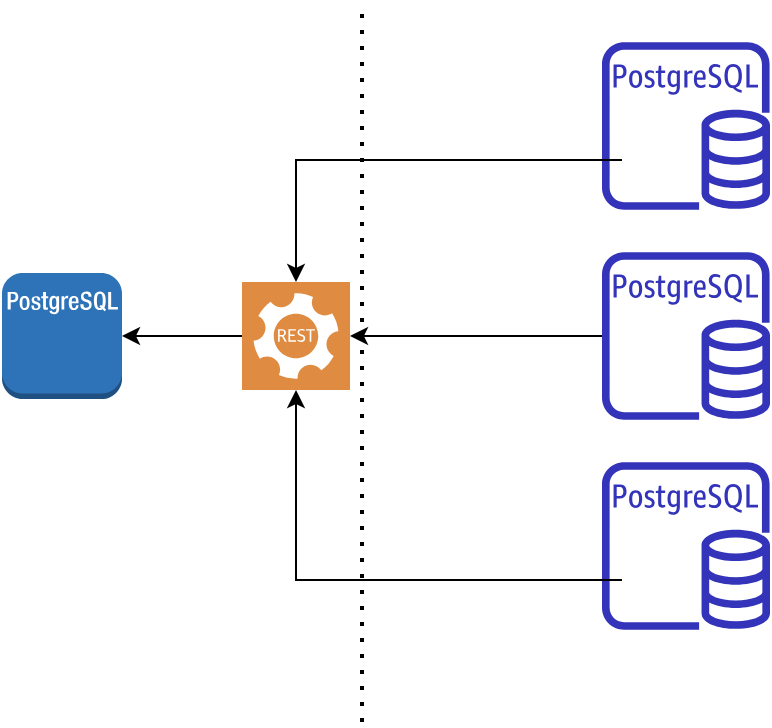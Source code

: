 <mxfile version="14.4.9" type="github"><diagram id="Pe28DnI3vjl9g1rljiI1" name="Page-1"><mxGraphModel dx="670" dy="391" grid="1" gridSize="10" guides="1" tooltips="1" connect="1" arrows="1" fold="1" page="1" pageScale="1" pageWidth="850" pageHeight="1100" math="0" shadow="0"><root><mxCell id="0"/><mxCell id="1" parent="0"/><mxCell id="GxSYJKZSYVQrgIxvNFur-1" value="" style="outlineConnect=0;fontColor=#232F3E;gradientColor=none;fillColor=#3334B9;strokeColor=none;dashed=0;verticalLabelPosition=bottom;verticalAlign=top;align=center;html=1;fontSize=12;fontStyle=0;aspect=fixed;pointerEvents=1;shape=mxgraph.aws4.rds_postgresql_instance;" parent="1" vertex="1"><mxGeometry x="520" y="140" width="84" height="84" as="geometry"/></mxCell><mxCell id="GxSYJKZSYVQrgIxvNFur-2" style="edgeStyle=orthogonalEdgeStyle;rounded=0;orthogonalLoop=1;jettySize=auto;html=1;" parent="1" source="GxSYJKZSYVQrgIxvNFur-3" target="GxSYJKZSYVQrgIxvNFur-13" edge="1"><mxGeometry relative="1" as="geometry"/></mxCell><mxCell id="GxSYJKZSYVQrgIxvNFur-3" value="" style="shape=image;html=1;verticalAlign=top;verticalLabelPosition=bottom;labelBackgroundColor=#ffffff;imageAspect=0;aspect=fixed;image=https://cdn3.iconfinder.com/data/icons/logos-and-brands-adobe/512/267_Python-128.png" parent="1" vertex="1"><mxGeometry x="530" y="180" width="38" height="38" as="geometry"/></mxCell><mxCell id="GxSYJKZSYVQrgIxvNFur-4" style="edgeStyle=orthogonalEdgeStyle;rounded=0;orthogonalLoop=1;jettySize=auto;html=1;" parent="1" source="GxSYJKZSYVQrgIxvNFur-5" target="GxSYJKZSYVQrgIxvNFur-13" edge="1"><mxGeometry relative="1" as="geometry"/></mxCell><mxCell id="GxSYJKZSYVQrgIxvNFur-5" value="" style="outlineConnect=0;fontColor=#232F3E;gradientColor=none;fillColor=#3334B9;strokeColor=none;dashed=0;verticalLabelPosition=bottom;verticalAlign=top;align=center;html=1;fontSize=12;fontStyle=0;aspect=fixed;pointerEvents=1;shape=mxgraph.aws4.rds_postgresql_instance;" parent="1" vertex="1"><mxGeometry x="520" y="245" width="84" height="84" as="geometry"/></mxCell><mxCell id="GxSYJKZSYVQrgIxvNFur-6" value="" style="shape=image;html=1;verticalAlign=top;verticalLabelPosition=bottom;labelBackgroundColor=#ffffff;imageAspect=0;aspect=fixed;image=https://cdn3.iconfinder.com/data/icons/logos-and-brands-adobe/512/267_Python-128.png" parent="1" vertex="1"><mxGeometry x="530" y="285" width="38" height="38" as="geometry"/></mxCell><mxCell id="GxSYJKZSYVQrgIxvNFur-7" value="" style="outlineConnect=0;fontColor=#232F3E;gradientColor=none;fillColor=#3334B9;strokeColor=none;dashed=0;verticalLabelPosition=bottom;verticalAlign=top;align=center;html=1;fontSize=12;fontStyle=0;aspect=fixed;pointerEvents=1;shape=mxgraph.aws4.rds_postgresql_instance;" parent="1" vertex="1"><mxGeometry x="520" y="350" width="84" height="84" as="geometry"/></mxCell><mxCell id="GxSYJKZSYVQrgIxvNFur-8" style="edgeStyle=orthogonalEdgeStyle;rounded=0;orthogonalLoop=1;jettySize=auto;html=1;" parent="1" source="GxSYJKZSYVQrgIxvNFur-9" target="GxSYJKZSYVQrgIxvNFur-13" edge="1"><mxGeometry relative="1" as="geometry"/></mxCell><mxCell id="GxSYJKZSYVQrgIxvNFur-9" value="" style="shape=image;html=1;verticalAlign=top;verticalLabelPosition=bottom;labelBackgroundColor=#ffffff;imageAspect=0;aspect=fixed;image=https://cdn3.iconfinder.com/data/icons/logos-and-brands-adobe/512/267_Python-128.png" parent="1" vertex="1"><mxGeometry x="530" y="390" width="38" height="38" as="geometry"/></mxCell><mxCell id="GxSYJKZSYVQrgIxvNFur-10" value="" style="endArrow=none;dashed=1;html=1;dashPattern=1 3;strokeWidth=2;" parent="1" edge="1"><mxGeometry width="50" height="50" relative="1" as="geometry"><mxPoint x="400" y="480" as="sourcePoint"/><mxPoint x="400" y="120" as="targetPoint"/></mxGeometry></mxCell><mxCell id="GxSYJKZSYVQrgIxvNFur-11" value="" style="outlineConnect=0;dashed=0;verticalLabelPosition=bottom;verticalAlign=top;align=center;html=1;shape=mxgraph.aws3.postgre_sql_instance;fillColor=#2E73B8;gradientColor=none;" parent="1" vertex="1"><mxGeometry x="220" y="255.5" width="60" height="63" as="geometry"/></mxCell><mxCell id="GxSYJKZSYVQrgIxvNFur-12" style="edgeStyle=orthogonalEdgeStyle;rounded=0;orthogonalLoop=1;jettySize=auto;html=1;entryX=1;entryY=0.5;entryDx=0;entryDy=0;entryPerimeter=0;" parent="1" source="GxSYJKZSYVQrgIxvNFur-13" target="GxSYJKZSYVQrgIxvNFur-11" edge="1"><mxGeometry relative="1" as="geometry"/></mxCell><mxCell id="GxSYJKZSYVQrgIxvNFur-13" value="" style="pointerEvents=1;shadow=0;dashed=0;html=1;strokeColor=none;fillColor=#DF8C42;labelPosition=center;verticalLabelPosition=bottom;verticalAlign=top;align=center;outlineConnect=0;shape=mxgraph.veeam2.restful_api;" parent="1" vertex="1"><mxGeometry x="340" y="260" width="54" height="54" as="geometry"/></mxCell></root></mxGraphModel></diagram></mxfile>